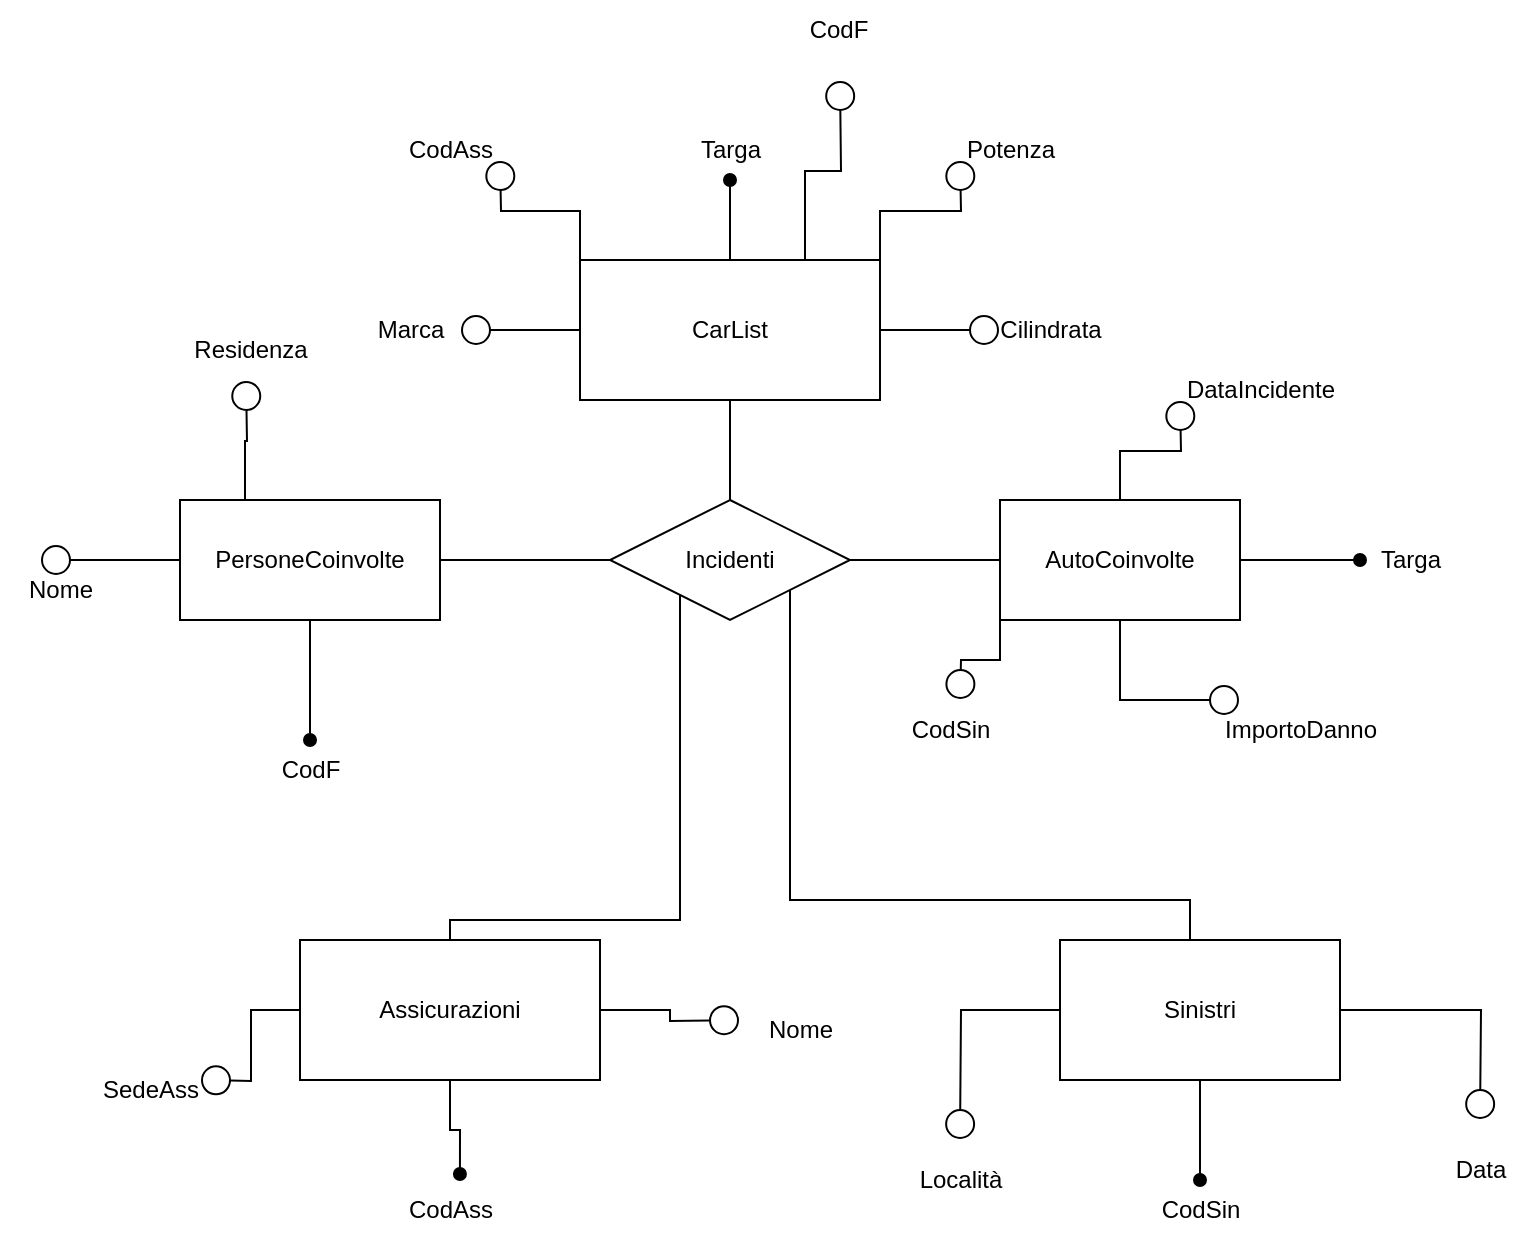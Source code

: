 <mxfile version="20.8.16" type="device"><diagram name="Pagina-1" id="dSEVF0nIdX9m9oC6SZHU"><mxGraphModel dx="1418" dy="828" grid="1" gridSize="10" guides="1" tooltips="1" connect="1" arrows="1" fold="1" page="1" pageScale="1" pageWidth="827" pageHeight="1169" math="0" shadow="0"><root><mxCell id="0"/><mxCell id="1" parent="0"/><mxCell id="-JT8IKMVo6k7vbeIkWsV-17" style="edgeStyle=orthogonalEdgeStyle;rounded=0;orthogonalLoop=1;jettySize=auto;html=1;entryX=0.5;entryY=0;entryDx=0;entryDy=0;endArrow=none;endFill=0;" parent="1" source="-JT8IKMVo6k7vbeIkWsV-4" target="-JT8IKMVo6k7vbeIkWsV-16" edge="1"><mxGeometry relative="1" as="geometry"/></mxCell><mxCell id="-JT8IKMVo6k7vbeIkWsV-31" style="edgeStyle=orthogonalEdgeStyle;rounded=0;orthogonalLoop=1;jettySize=auto;html=1;endArrow=oval;endFill=1;startArrow=none;startFill=0;" parent="1" source="-JT8IKMVo6k7vbeIkWsV-4" edge="1"><mxGeometry relative="1" as="geometry"><mxPoint x="385" y="270" as="targetPoint"/></mxGeometry></mxCell><mxCell id="-JT8IKMVo6k7vbeIkWsV-34" style="edgeStyle=orthogonalEdgeStyle;rounded=0;orthogonalLoop=1;jettySize=auto;html=1;exitX=0;exitY=0.5;exitDx=0;exitDy=0;startArrow=none;startFill=0;endArrow=circle;endFill=0;" parent="1" source="-JT8IKMVo6k7vbeIkWsV-4" edge="1"><mxGeometry relative="1" as="geometry"><mxPoint x="250" y="345" as="targetPoint"/></mxGeometry></mxCell><mxCell id="-JT8IKMVo6k7vbeIkWsV-37" style="edgeStyle=orthogonalEdgeStyle;rounded=0;orthogonalLoop=1;jettySize=auto;html=1;startArrow=none;startFill=0;endArrow=circle;endFill=0;" parent="1" source="-JT8IKMVo6k7vbeIkWsV-4" edge="1"><mxGeometry relative="1" as="geometry"><mxPoint x="520" y="345" as="targetPoint"/></mxGeometry></mxCell><mxCell id="-JT8IKMVo6k7vbeIkWsV-40" style="edgeStyle=orthogonalEdgeStyle;rounded=0;orthogonalLoop=1;jettySize=auto;html=1;exitX=1;exitY=0;exitDx=0;exitDy=0;startArrow=none;startFill=0;endArrow=circle;endFill=0;" parent="1" source="-JT8IKMVo6k7vbeIkWsV-4" edge="1"><mxGeometry relative="1" as="geometry"><mxPoint x="500" y="260" as="targetPoint"/></mxGeometry></mxCell><mxCell id="-JT8IKMVo6k7vbeIkWsV-53" style="edgeStyle=orthogonalEdgeStyle;rounded=0;orthogonalLoop=1;jettySize=auto;html=1;exitX=0;exitY=0;exitDx=0;exitDy=0;startArrow=none;startFill=0;endArrow=circle;endFill=0;" parent="1" source="-JT8IKMVo6k7vbeIkWsV-4" edge="1"><mxGeometry relative="1" as="geometry"><mxPoint x="270" y="260" as="targetPoint"/></mxGeometry></mxCell><mxCell id="Ehqh-mafGdOdFSJS10GA-16" style="edgeStyle=orthogonalEdgeStyle;rounded=0;orthogonalLoop=1;jettySize=auto;html=1;exitX=0.75;exitY=0;exitDx=0;exitDy=0;startArrow=none;startFill=0;endArrow=circle;endFill=0;" parent="1" source="-JT8IKMVo6k7vbeIkWsV-4" edge="1"><mxGeometry relative="1" as="geometry"><mxPoint x="440" y="220" as="targetPoint"/></mxGeometry></mxCell><mxCell id="-JT8IKMVo6k7vbeIkWsV-4" value="CarList" style="whiteSpace=wrap;html=1;align=center;" parent="1" vertex="1"><mxGeometry x="310" y="310" width="150" height="70" as="geometry"/></mxCell><mxCell id="-JT8IKMVo6k7vbeIkWsV-74" style="edgeStyle=orthogonalEdgeStyle;rounded=0;orthogonalLoop=1;jettySize=auto;html=1;startArrow=none;startFill=0;endArrow=oval;endFill=1;entryX=0.571;entryY=-0.1;entryDx=0;entryDy=0;entryPerimeter=0;" parent="1" source="-JT8IKMVo6k7vbeIkWsV-14" target="-JT8IKMVo6k7vbeIkWsV-75" edge="1"><mxGeometry relative="1" as="geometry"><mxPoint x="385" y="650" as="targetPoint"/></mxGeometry></mxCell><mxCell id="-JT8IKMVo6k7vbeIkWsV-81" style="edgeStyle=orthogonalEdgeStyle;rounded=0;orthogonalLoop=1;jettySize=auto;html=1;startArrow=none;startFill=0;endArrow=circle;endFill=0;" parent="1" source="-JT8IKMVo6k7vbeIkWsV-14" edge="1"><mxGeometry relative="1" as="geometry"><mxPoint x="390" y="690" as="targetPoint"/></mxGeometry></mxCell><mxCell id="-JT8IKMVo6k7vbeIkWsV-86" style="edgeStyle=orthogonalEdgeStyle;rounded=0;orthogonalLoop=1;jettySize=auto;html=1;startArrow=none;startFill=0;endArrow=circle;endFill=0;" parent="1" source="-JT8IKMVo6k7vbeIkWsV-14" edge="1"><mxGeometry relative="1" as="geometry"><mxPoint x="120" y="720" as="targetPoint"/></mxGeometry></mxCell><mxCell id="-JT8IKMVo6k7vbeIkWsV-14" value="Assicurazioni" style="whiteSpace=wrap;html=1;align=center;" parent="1" vertex="1"><mxGeometry x="170" y="650" width="150" height="70" as="geometry"/></mxCell><mxCell id="-JT8IKMVo6k7vbeIkWsV-18" style="edgeStyle=orthogonalEdgeStyle;rounded=0;orthogonalLoop=1;jettySize=auto;html=1;entryX=0.5;entryY=0;entryDx=0;entryDy=0;endArrow=none;endFill=0;" parent="1" source="-JT8IKMVo6k7vbeIkWsV-16" target="-JT8IKMVo6k7vbeIkWsV-14" edge="1"><mxGeometry relative="1" as="geometry"><Array as="points"><mxPoint x="360" y="640"/></Array></mxGeometry></mxCell><mxCell id="-JT8IKMVo6k7vbeIkWsV-25" style="edgeStyle=orthogonalEdgeStyle;rounded=0;orthogonalLoop=1;jettySize=auto;html=1;endArrow=none;endFill=0;entryX=0;entryY=0.5;entryDx=0;entryDy=0;" parent="1" source="-JT8IKMVo6k7vbeIkWsV-16" target="-JT8IKMVo6k7vbeIkWsV-26" edge="1"><mxGeometry relative="1" as="geometry"><mxPoint x="510" y="460" as="targetPoint"/></mxGeometry></mxCell><mxCell id="-JT8IKMVo6k7vbeIkWsV-28" style="edgeStyle=orthogonalEdgeStyle;rounded=0;orthogonalLoop=1;jettySize=auto;html=1;endArrow=none;endFill=0;entryX=1;entryY=0.5;entryDx=0;entryDy=0;" parent="1" source="-JT8IKMVo6k7vbeIkWsV-16" target="-JT8IKMVo6k7vbeIkWsV-29" edge="1"><mxGeometry relative="1" as="geometry"><mxPoint x="250" y="460" as="targetPoint"/></mxGeometry></mxCell><mxCell id="Ehqh-mafGdOdFSJS10GA-6" style="edgeStyle=orthogonalEdgeStyle;rounded=0;orthogonalLoop=1;jettySize=auto;html=1;exitX=1;exitY=1;exitDx=0;exitDy=0;endArrow=none;endFill=0;startArrow=none;startFill=0;" parent="1" source="-JT8IKMVo6k7vbeIkWsV-16" target="Ehqh-mafGdOdFSJS10GA-7" edge="1"><mxGeometry relative="1" as="geometry"><mxPoint x="440" y="610" as="targetPoint"/><Array as="points"><mxPoint x="415" y="630"/><mxPoint x="615" y="630"/></Array></mxGeometry></mxCell><mxCell id="-JT8IKMVo6k7vbeIkWsV-16" value="Incidenti" style="shape=rhombus;perimeter=rhombusPerimeter;whiteSpace=wrap;html=1;align=center;" parent="1" vertex="1"><mxGeometry x="325" y="430" width="120" height="60" as="geometry"/></mxCell><mxCell id="-JT8IKMVo6k7vbeIkWsV-92" style="edgeStyle=orthogonalEdgeStyle;rounded=0;orthogonalLoop=1;jettySize=auto;html=1;exitX=1;exitY=0.5;exitDx=0;exitDy=0;startArrow=none;startFill=0;endArrow=oval;endFill=1;" parent="1" source="-JT8IKMVo6k7vbeIkWsV-26" edge="1"><mxGeometry relative="1" as="geometry"><mxPoint x="700" y="460" as="targetPoint"/></mxGeometry></mxCell><mxCell id="-JT8IKMVo6k7vbeIkWsV-94" style="edgeStyle=orthogonalEdgeStyle;rounded=0;orthogonalLoop=1;jettySize=auto;html=1;startArrow=none;startFill=0;endArrow=circle;endFill=0;" parent="1" source="-JT8IKMVo6k7vbeIkWsV-26" edge="1"><mxGeometry relative="1" as="geometry"><mxPoint x="640" y="530" as="targetPoint"/><Array as="points"><mxPoint x="580" y="530"/><mxPoint x="580" y="530"/></Array></mxGeometry></mxCell><mxCell id="Ehqh-mafGdOdFSJS10GA-1" style="edgeStyle=orthogonalEdgeStyle;rounded=0;orthogonalLoop=1;jettySize=auto;html=1;exitX=0.5;exitY=0;exitDx=0;exitDy=0;endArrow=circle;endFill=0;" parent="1" source="-JT8IKMVo6k7vbeIkWsV-26" edge="1"><mxGeometry relative="1" as="geometry"><mxPoint x="610" y="380" as="targetPoint"/></mxGeometry></mxCell><mxCell id="Ehqh-mafGdOdFSJS10GA-10" style="edgeStyle=orthogonalEdgeStyle;rounded=0;orthogonalLoop=1;jettySize=auto;html=1;exitX=0;exitY=1;exitDx=0;exitDy=0;startArrow=none;startFill=0;endArrow=circle;endFill=0;" parent="1" source="-JT8IKMVo6k7vbeIkWsV-26" edge="1"><mxGeometry relative="1" as="geometry"><mxPoint x="500" y="530" as="targetPoint"/></mxGeometry></mxCell><mxCell id="-JT8IKMVo6k7vbeIkWsV-26" value="AutoCoinvolte" style="whiteSpace=wrap;html=1;align=center;" parent="1" vertex="1"><mxGeometry x="520" y="430" width="120" height="60" as="geometry"/></mxCell><mxCell id="-JT8IKMVo6k7vbeIkWsV-61" style="edgeStyle=orthogonalEdgeStyle;rounded=0;orthogonalLoop=1;jettySize=auto;html=1;startArrow=none;startFill=0;endArrow=none;endFill=0;" parent="1" source="-JT8IKMVo6k7vbeIkWsV-29" edge="1"><mxGeometry relative="1" as="geometry"><mxPoint x="175" y="550" as="targetPoint"/></mxGeometry></mxCell><mxCell id="-JT8IKMVo6k7vbeIkWsV-64" style="edgeStyle=orthogonalEdgeStyle;rounded=0;orthogonalLoop=1;jettySize=auto;html=1;startArrow=none;startFill=0;endArrow=circle;endFill=0;" parent="1" source="-JT8IKMVo6k7vbeIkWsV-29" edge="1"><mxGeometry relative="1" as="geometry"><mxPoint x="40" y="460" as="targetPoint"/></mxGeometry></mxCell><mxCell id="-JT8IKMVo6k7vbeIkWsV-71" style="edgeStyle=orthogonalEdgeStyle;rounded=0;orthogonalLoop=1;jettySize=auto;html=1;exitX=0.25;exitY=0;exitDx=0;exitDy=0;startArrow=none;startFill=0;endArrow=circle;endFill=0;" parent="1" source="-JT8IKMVo6k7vbeIkWsV-29" edge="1"><mxGeometry relative="1" as="geometry"><mxPoint x="143" y="370" as="targetPoint"/></mxGeometry></mxCell><mxCell id="-JT8IKMVo6k7vbeIkWsV-29" value="PersoneCoinvolte" style="whiteSpace=wrap;html=1;align=center;" parent="1" vertex="1"><mxGeometry x="110" y="430" width="130" height="60" as="geometry"/></mxCell><mxCell id="-JT8IKMVo6k7vbeIkWsV-32" value="Targa" style="text;html=1;align=center;verticalAlign=middle;resizable=0;points=[];autosize=1;strokeColor=none;fillColor=none;" parent="1" vertex="1"><mxGeometry x="360" y="240" width="50" height="30" as="geometry"/></mxCell><mxCell id="-JT8IKMVo6k7vbeIkWsV-35" value="Marca" style="text;html=1;align=center;verticalAlign=middle;resizable=0;points=[];autosize=1;strokeColor=none;fillColor=none;" parent="1" vertex="1"><mxGeometry x="195" y="330" width="60" height="30" as="geometry"/></mxCell><mxCell id="-JT8IKMVo6k7vbeIkWsV-38" value="Cilindrata" style="text;html=1;align=center;verticalAlign=middle;resizable=0;points=[];autosize=1;strokeColor=none;fillColor=none;" parent="1" vertex="1"><mxGeometry x="510" y="330" width="70" height="30" as="geometry"/></mxCell><mxCell id="-JT8IKMVo6k7vbeIkWsV-41" value="Potenza" style="text;html=1;align=center;verticalAlign=middle;resizable=0;points=[];autosize=1;strokeColor=none;fillColor=none;" parent="1" vertex="1"><mxGeometry x="490" y="240" width="70" height="30" as="geometry"/></mxCell><mxCell id="-JT8IKMVo6k7vbeIkWsV-54" value="CodAss" style="text;html=1;align=center;verticalAlign=middle;resizable=0;points=[];autosize=1;strokeColor=none;fillColor=none;" parent="1" vertex="1"><mxGeometry x="210" y="240" width="70" height="30" as="geometry"/></mxCell><mxCell id="TcPhm9RfljJ0x4dUuoxr-1" value="" style="edgeStyle=orthogonalEdgeStyle;rounded=0;orthogonalLoop=1;jettySize=auto;html=1;endArrow=none;endFill=0;startArrow=oval;startFill=1;" edge="1" parent="1" source="-JT8IKMVo6k7vbeIkWsV-62" target="-JT8IKMVo6k7vbeIkWsV-29"><mxGeometry relative="1" as="geometry"/></mxCell><mxCell id="-JT8IKMVo6k7vbeIkWsV-62" value="CodF" style="text;html=1;align=center;verticalAlign=middle;resizable=0;points=[];autosize=1;strokeColor=none;fillColor=none;rotation=0;" parent="1" vertex="1"><mxGeometry x="150" y="550" width="50" height="30" as="geometry"/></mxCell><mxCell id="-JT8IKMVo6k7vbeIkWsV-65" value="Nome" style="text;html=1;align=center;verticalAlign=middle;resizable=0;points=[];autosize=1;strokeColor=none;fillColor=none;" parent="1" vertex="1"><mxGeometry x="20" y="460" width="60" height="30" as="geometry"/></mxCell><mxCell id="-JT8IKMVo6k7vbeIkWsV-72" value="Residenza" style="text;html=1;align=center;verticalAlign=middle;resizable=0;points=[];autosize=1;strokeColor=none;fillColor=none;" parent="1" vertex="1"><mxGeometry x="105" y="340" width="80" height="30" as="geometry"/></mxCell><mxCell id="-JT8IKMVo6k7vbeIkWsV-75" value="CodAss" style="text;html=1;align=center;verticalAlign=middle;resizable=0;points=[];autosize=1;strokeColor=none;fillColor=none;" parent="1" vertex="1"><mxGeometry x="210" y="770" width="70" height="30" as="geometry"/></mxCell><mxCell id="-JT8IKMVo6k7vbeIkWsV-82" value="Nome&lt;br&gt;" style="text;html=1;align=center;verticalAlign=middle;resizable=0;points=[];autosize=1;strokeColor=none;fillColor=none;" parent="1" vertex="1"><mxGeometry x="390" y="680" width="60" height="30" as="geometry"/></mxCell><mxCell id="-JT8IKMVo6k7vbeIkWsV-87" value="SedeAss" style="text;html=1;align=center;verticalAlign=middle;resizable=0;points=[];autosize=1;strokeColor=none;fillColor=none;" parent="1" vertex="1"><mxGeometry x="60" y="710" width="70" height="30" as="geometry"/></mxCell><mxCell id="-JT8IKMVo6k7vbeIkWsV-88" value="Targa" style="text;html=1;align=center;verticalAlign=middle;resizable=0;points=[];autosize=1;strokeColor=none;fillColor=none;" parent="1" vertex="1"><mxGeometry x="700" y="445" width="50" height="30" as="geometry"/></mxCell><mxCell id="-JT8IKMVo6k7vbeIkWsV-95" value="ImportoDanno" style="text;html=1;align=center;verticalAlign=middle;resizable=0;points=[];autosize=1;strokeColor=none;fillColor=none;" parent="1" vertex="1"><mxGeometry x="620" y="530" width="100" height="30" as="geometry"/></mxCell><mxCell id="Ehqh-mafGdOdFSJS10GA-2" value="DataIncidente" style="text;html=1;align=center;verticalAlign=middle;resizable=0;points=[];autosize=1;strokeColor=none;fillColor=none;" parent="1" vertex="1"><mxGeometry x="600" y="360" width="100" height="30" as="geometry"/></mxCell><mxCell id="Ehqh-mafGdOdFSJS10GA-8" style="edgeStyle=orthogonalEdgeStyle;rounded=0;orthogonalLoop=1;jettySize=auto;html=1;startArrow=none;startFill=0;endArrow=oval;endFill=1;" parent="1" source="Ehqh-mafGdOdFSJS10GA-7" edge="1"><mxGeometry relative="1" as="geometry"><mxPoint x="620" y="770" as="targetPoint"/></mxGeometry></mxCell><mxCell id="Ehqh-mafGdOdFSJS10GA-12" style="edgeStyle=orthogonalEdgeStyle;rounded=0;orthogonalLoop=1;jettySize=auto;html=1;exitX=0;exitY=0.5;exitDx=0;exitDy=0;startArrow=none;startFill=0;endArrow=circle;endFill=0;" parent="1" source="Ehqh-mafGdOdFSJS10GA-7" edge="1"><mxGeometry relative="1" as="geometry"><mxPoint x="500" y="750" as="targetPoint"/></mxGeometry></mxCell><mxCell id="Ehqh-mafGdOdFSJS10GA-14" style="edgeStyle=orthogonalEdgeStyle;rounded=0;orthogonalLoop=1;jettySize=auto;html=1;exitX=1;exitY=0.5;exitDx=0;exitDy=0;startArrow=none;startFill=0;endArrow=circle;endFill=0;" parent="1" source="Ehqh-mafGdOdFSJS10GA-7" edge="1"><mxGeometry relative="1" as="geometry"><mxPoint x="760" y="740" as="targetPoint"/></mxGeometry></mxCell><mxCell id="Ehqh-mafGdOdFSJS10GA-7" value="Sinistri" style="whiteSpace=wrap;html=1;align=center;" parent="1" vertex="1"><mxGeometry x="550" y="650" width="140" height="70" as="geometry"/></mxCell><mxCell id="Ehqh-mafGdOdFSJS10GA-9" value="CodSin&lt;br&gt;" style="text;html=1;align=center;verticalAlign=middle;resizable=0;points=[];autosize=1;strokeColor=none;fillColor=none;" parent="1" vertex="1"><mxGeometry x="590" y="770" width="60" height="30" as="geometry"/></mxCell><mxCell id="Ehqh-mafGdOdFSJS10GA-11" value="CodSin" style="text;html=1;align=center;verticalAlign=middle;resizable=0;points=[];autosize=1;strokeColor=none;fillColor=none;" parent="1" vertex="1"><mxGeometry x="465" y="530" width="60" height="30" as="geometry"/></mxCell><mxCell id="Ehqh-mafGdOdFSJS10GA-13" value="Località" style="text;html=1;align=center;verticalAlign=middle;resizable=0;points=[];autosize=1;strokeColor=none;fillColor=none;" parent="1" vertex="1"><mxGeometry x="470" y="755" width="60" height="30" as="geometry"/></mxCell><mxCell id="Ehqh-mafGdOdFSJS10GA-15" value="Data" style="text;html=1;align=center;verticalAlign=middle;resizable=0;points=[];autosize=1;strokeColor=none;fillColor=none;" parent="1" vertex="1"><mxGeometry x="735" y="750" width="50" height="30" as="geometry"/></mxCell><mxCell id="Ehqh-mafGdOdFSJS10GA-17" value="CodF" style="text;html=1;align=center;verticalAlign=middle;resizable=0;points=[];autosize=1;strokeColor=none;fillColor=none;" parent="1" vertex="1"><mxGeometry x="414" y="180" width="50" height="30" as="geometry"/></mxCell></root></mxGraphModel></diagram></mxfile>